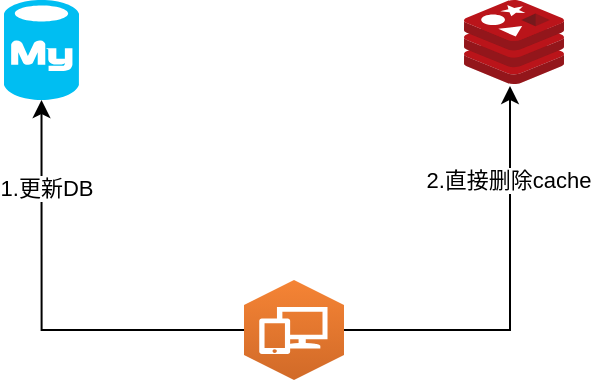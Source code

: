 <mxfile version="16.5.1" type="device"><diagram id="E0YLW0kFky7UcMhRZP5X" name="第 1 页"><mxGraphModel dx="889" dy="672" grid="1" gridSize="10" guides="1" tooltips="1" connect="1" arrows="1" fold="1" page="1" pageScale="1" pageWidth="827" pageHeight="1169" math="0" shadow="0"><root><mxCell id="0"/><mxCell id="1" parent="0"/><mxCell id="suLKXHqksXahlBQs2Ka9-1" value="" style="sketch=0;aspect=fixed;html=1;points=[];align=center;image;fontSize=12;image=img/lib/mscae/Cache_Redis_Product.svg;" vertex="1" parent="1"><mxGeometry x="540" y="230" width="50" height="42" as="geometry"/></mxCell><mxCell id="suLKXHqksXahlBQs2Ka9-2" value="" style="verticalLabelPosition=bottom;html=1;verticalAlign=top;align=center;strokeColor=none;fillColor=#00BEF2;shape=mxgraph.azure.mysql_database;" vertex="1" parent="1"><mxGeometry x="310" y="230" width="37.5" height="50" as="geometry"/></mxCell><mxCell id="suLKXHqksXahlBQs2Ka9-4" style="edgeStyle=orthogonalEdgeStyle;rounded=0;orthogonalLoop=1;jettySize=auto;html=1;entryX=0.5;entryY=1;entryDx=0;entryDy=0;entryPerimeter=0;" edge="1" parent="1" source="suLKXHqksXahlBQs2Ka9-3" target="suLKXHqksXahlBQs2Ka9-2"><mxGeometry relative="1" as="geometry"/></mxCell><mxCell id="suLKXHqksXahlBQs2Ka9-6" value="1.更新DB" style="edgeLabel;html=1;align=center;verticalAlign=middle;resizable=0;points=[];" vertex="1" connectable="0" parent="suLKXHqksXahlBQs2Ka9-4"><mxGeometry x="0.593" y="-2" relative="1" as="geometry"><mxPoint as="offset"/></mxGeometry></mxCell><mxCell id="suLKXHqksXahlBQs2Ka9-5" style="edgeStyle=orthogonalEdgeStyle;rounded=0;orthogonalLoop=1;jettySize=auto;html=1;exitX=1;exitY=0.5;exitDx=0;exitDy=0;exitPerimeter=0;entryX=0.46;entryY=1.024;entryDx=0;entryDy=0;entryPerimeter=0;" edge="1" parent="1" source="suLKXHqksXahlBQs2Ka9-3" target="suLKXHqksXahlBQs2Ka9-1"><mxGeometry relative="1" as="geometry"/></mxCell><mxCell id="suLKXHqksXahlBQs2Ka9-7" value="2.直接删除cache" style="edgeLabel;html=1;align=center;verticalAlign=middle;resizable=0;points=[];" vertex="1" connectable="0" parent="suLKXHqksXahlBQs2Ka9-5"><mxGeometry x="0.541" y="1" relative="1" as="geometry"><mxPoint as="offset"/></mxGeometry></mxCell><mxCell id="suLKXHqksXahlBQs2Ka9-3" value="" style="outlineConnect=0;dashed=0;verticalLabelPosition=bottom;verticalAlign=top;align=center;html=1;shape=mxgraph.aws3.workspaces;fillColor=#D16A28;gradientColor=#F58435;gradientDirection=north;" vertex="1" parent="1"><mxGeometry x="430" y="370" width="50" height="50" as="geometry"/></mxCell></root></mxGraphModel></diagram></mxfile>